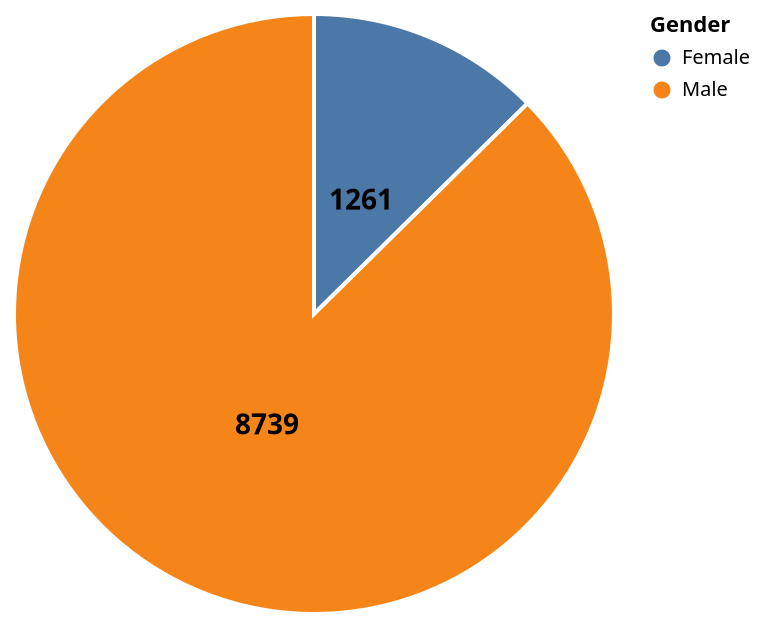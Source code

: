 {
  "$schema": "https://vega.github.io/schema/vega-lite/v5.json",
  "description": "Pie Chart with Percentage Annotations and Tooltips",
  "width": 300,
  "height": 300,
  "data": {
    "values": [
      {"category": "Female", "value": 1261},
      {"category": "Male", "value": 8739}
    ]
  },
  "layer": [
    {
      "mark": {
        "type": "arc",
        "tooltip": true,
        "stroke": "white",
        "strokeWidth": 2
      },
      "encoding": {
        "color": {"field": "category", "type": "nominal", "title": "Gender"},
        "theta": {
          "field": "value",
          "type": "quantitative",
          "stack": "normalize",
          "title": "Percentage"
        }
      }
    },
    {
      "mark": {
        "type": "text",
        "radiusOffset": 0.9,
        "radius": 60,
        "align": "center",
        "baseline": "middle",
        "fontWeight": "bold",
        "fontSize": 14
      },
      "encoding": {
        "text": {"field": "value", "type": "quantitative"},
        "theta": {
          "field": "value",
          "type": "quantitative",
          "stack": "normalize"
        }
      }
    }
  ],
  "config": {}
}